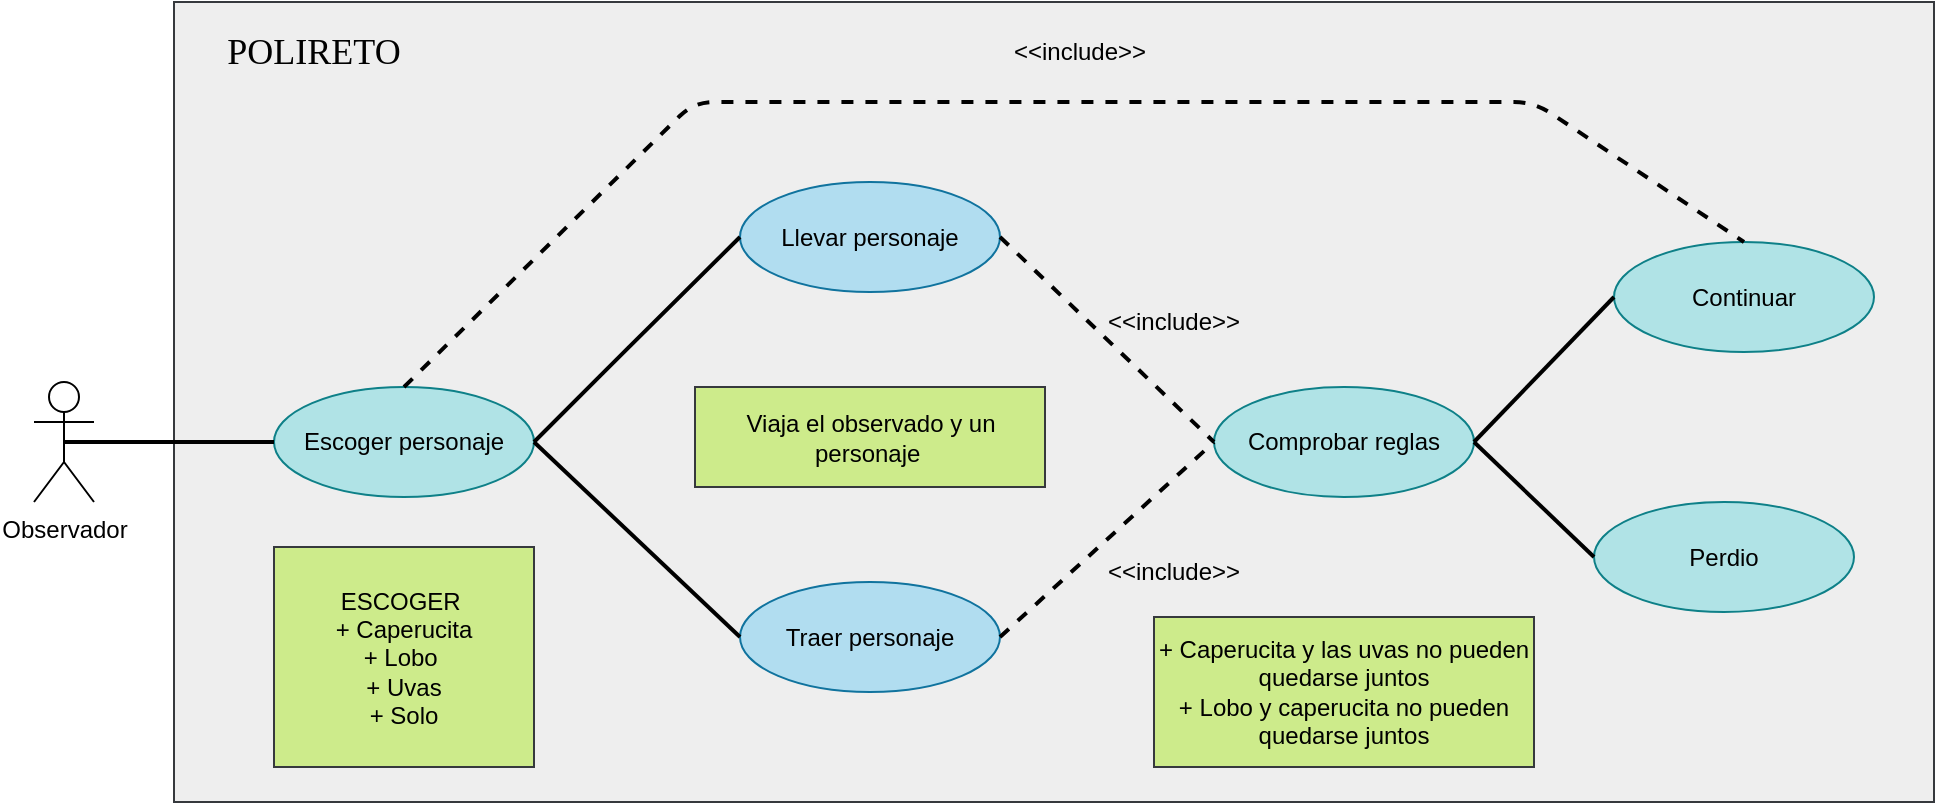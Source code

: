 <mxfile>
    <diagram id="TzPwWtlcialadrHmHwUH" name="Page-1">
        <mxGraphModel dx="4708" dy="1900" grid="1" gridSize="10" guides="1" tooltips="1" connect="1" arrows="1" fold="1" page="1" pageScale="1" pageWidth="1100" pageHeight="850" math="0" shadow="0">
            <root>
                <mxCell id="0"/>
                <mxCell id="1" parent="0"/>
                <mxCell id="2" value="Observador" style="shape=umlActor;verticalLabelPosition=bottom;verticalAlign=top;html=1;outlineConnect=0;strokeColor=#000000;fontColor=#000000;" parent="1" vertex="1">
                    <mxGeometry x="-1025" y="290" width="30" height="60" as="geometry"/>
                </mxCell>
                <mxCell id="8" value="" style="rounded=0;whiteSpace=wrap;html=1;fillColor=#eeeeee;strokeColor=#36393d;" parent="1" vertex="1">
                    <mxGeometry x="-955" y="100" width="880" height="400" as="geometry"/>
                </mxCell>
                <mxCell id="9" value="&lt;font color=&quot;#000000&quot;&gt;Escoger personaje&lt;/font&gt;" style="ellipse;whiteSpace=wrap;html=1;strokeColor=#0e8088;fillColor=#b0e3e6;" parent="1" vertex="1">
                    <mxGeometry x="-905" y="292.5" width="130" height="55" as="geometry"/>
                </mxCell>
                <mxCell id="10" value="&lt;font color=&quot;#000000&quot;&gt;Llevar personaje&lt;/font&gt;" style="ellipse;whiteSpace=wrap;html=1;strokeColor=#10739e;fillColor=#b1ddf0;" parent="1" vertex="1">
                    <mxGeometry x="-672" y="190" width="130" height="55" as="geometry"/>
                </mxCell>
                <mxCell id="11" value="&lt;font color=&quot;#000000&quot;&gt;Traer personaje&lt;/font&gt;" style="ellipse;whiteSpace=wrap;html=1;strokeColor=#10739e;fillColor=#b1ddf0;" parent="1" vertex="1">
                    <mxGeometry x="-672" y="390" width="130" height="55" as="geometry"/>
                </mxCell>
                <mxCell id="16" value="&lt;font color=&quot;#000000&quot;&gt;ESCOGER&amp;nbsp;&lt;br&gt;+ Caperucita&lt;br&gt;+ Lobo&amp;nbsp;&lt;br&gt;+ Uvas&lt;br&gt;+ Solo&lt;/font&gt;" style="shape=card;whiteSpace=wrap;html=1;strokeColor=#36393d;size=0;fillColor=#cdeb8b;" parent="1" vertex="1">
                    <mxGeometry x="-905" y="372.5" width="130" height="110" as="geometry"/>
                </mxCell>
                <mxCell id="18" value="" style="endArrow=none;html=1;exitX=1;exitY=0.5;exitDx=0;exitDy=0;entryX=0;entryY=0.5;entryDx=0;entryDy=0;strokeColor=#000000;strokeWidth=2;" parent="1" source="9" target="11" edge="1">
                    <mxGeometry width="50" height="50" relative="1" as="geometry">
                        <mxPoint x="-655" y="320" as="sourcePoint"/>
                        <mxPoint x="-605" y="270" as="targetPoint"/>
                    </mxGeometry>
                </mxCell>
                <mxCell id="19" value="" style="endArrow=none;html=1;exitX=1;exitY=0.5;exitDx=0;exitDy=0;entryX=0;entryY=0.5;entryDx=0;entryDy=0;strokeColor=#000000;strokeWidth=2;" parent="1" source="9" target="10" edge="1">
                    <mxGeometry width="50" height="50" relative="1" as="geometry">
                        <mxPoint x="-655" y="320" as="sourcePoint"/>
                        <mxPoint x="-605" y="270" as="targetPoint"/>
                        <Array as="points">
                            <mxPoint x="-735" y="280"/>
                        </Array>
                    </mxGeometry>
                </mxCell>
                <mxCell id="20" value="&lt;font color=&quot;#000000&quot;&gt;Viaja el observado y un personaje&amp;nbsp;&lt;/font&gt;" style="shape=card;whiteSpace=wrap;html=1;strokeColor=#36393d;fillColor=#cdeb8b;size=0;" parent="1" vertex="1">
                    <mxGeometry x="-694.5" y="292.5" width="175" height="50" as="geometry"/>
                </mxCell>
                <mxCell id="21" value="&lt;font color=&quot;#000000&quot;&gt;Comprobar reglas&lt;/font&gt;" style="ellipse;whiteSpace=wrap;html=1;strokeColor=#0e8088;fillColor=#b0e3e6;" parent="1" vertex="1">
                    <mxGeometry x="-435" y="292.5" width="130" height="55" as="geometry"/>
                </mxCell>
                <mxCell id="22" value="" style="endArrow=none;dashed=1;html=1;entryX=0;entryY=0.5;entryDx=0;entryDy=0;exitX=1;exitY=0.5;exitDx=0;exitDy=0;strokeColor=#000000;strokeWidth=2;" parent="1" source="10" target="21" edge="1">
                    <mxGeometry width="50" height="50" relative="1" as="geometry">
                        <mxPoint x="-565" y="240" as="sourcePoint"/>
                        <mxPoint x="-515" y="190" as="targetPoint"/>
                    </mxGeometry>
                </mxCell>
                <mxCell id="23" value="" style="endArrow=none;dashed=1;html=1;strokeWidth=2;entryX=0;entryY=0.5;entryDx=0;entryDy=0;exitX=1;exitY=0.5;exitDx=0;exitDy=0;strokeColor=#000000;" parent="1" source="11" target="21" edge="1">
                    <mxGeometry width="50" height="50" relative="1" as="geometry">
                        <mxPoint x="-565" y="430" as="sourcePoint"/>
                        <mxPoint x="-455" y="320" as="targetPoint"/>
                    </mxGeometry>
                </mxCell>
                <mxCell id="25" value="&amp;lt;&amp;lt;include&amp;gt;&amp;gt;" style="text;html=1;strokeColor=none;fillColor=none;align=center;verticalAlign=middle;whiteSpace=wrap;rounded=0;fontColor=#000000;" parent="1" vertex="1">
                    <mxGeometry x="-495" y="370" width="80" height="30" as="geometry"/>
                </mxCell>
                <mxCell id="26" value="&amp;lt;&amp;lt;include&amp;gt;&amp;gt;" style="text;html=1;align=center;verticalAlign=middle;whiteSpace=wrap;rounded=0;fillColor=none;fontColor=#000000;" parent="1" vertex="1">
                    <mxGeometry x="-495" y="245" width="80" height="30" as="geometry"/>
                </mxCell>
                <mxCell id="28" value="&lt;font color=&quot;#000000&quot;&gt;+ Caperucita y las uvas no pueden quedarse juntos&lt;br&gt;+ Lobo y caperucita no pueden quedarse juntos&lt;/font&gt;" style="shape=card;whiteSpace=wrap;html=1;strokeColor=#36393d;size=0;fillColor=#cdeb8b;" parent="1" vertex="1">
                    <mxGeometry x="-465" y="407.5" width="190" height="75" as="geometry"/>
                </mxCell>
                <mxCell id="29" value="POLIRETO" style="text;html=1;strokeColor=none;fillColor=none;align=center;verticalAlign=middle;whiteSpace=wrap;rounded=0;fontSize=18;fontColor=#000000;fontFamily=Lucida Console;" parent="1" vertex="1">
                    <mxGeometry x="-935" y="110" width="100" height="30" as="geometry"/>
                </mxCell>
                <mxCell id="30" value="" style="endArrow=none;html=1;entryX=0;entryY=0.5;entryDx=0;entryDy=0;exitX=0.5;exitY=0.5;exitDx=0;exitDy=0;exitPerimeter=0;strokeColor=#000000;strokeWidth=2;" parent="1" source="2" target="9" edge="1">
                    <mxGeometry width="50" height="50" relative="1" as="geometry">
                        <mxPoint x="-605" y="350" as="sourcePoint"/>
                        <mxPoint x="-555" y="300" as="targetPoint"/>
                    </mxGeometry>
                </mxCell>
                <mxCell id="31" value="&lt;font color=&quot;#000000&quot;&gt;Perdio&lt;/font&gt;" style="ellipse;whiteSpace=wrap;html=1;strokeColor=#0e8088;fillColor=#b0e3e6;" parent="1" vertex="1">
                    <mxGeometry x="-245" y="350" width="130" height="55" as="geometry"/>
                </mxCell>
                <mxCell id="32" value="&lt;font color=&quot;#000000&quot;&gt;Continuar&lt;/font&gt;" style="ellipse;whiteSpace=wrap;html=1;strokeColor=#0e8088;fillColor=#b0e3e6;" parent="1" vertex="1">
                    <mxGeometry x="-235" y="220" width="130" height="55" as="geometry"/>
                </mxCell>
                <mxCell id="33" value="" style="endArrow=none;html=1;entryX=0;entryY=0.5;entryDx=0;entryDy=0;exitX=1;exitY=0.5;exitDx=0;exitDy=0;strokeColor=#000000;strokeWidth=2;" parent="1" source="21" target="31" edge="1">
                    <mxGeometry width="50" height="50" relative="1" as="geometry">
                        <mxPoint x="-335" y="350" as="sourcePoint"/>
                        <mxPoint x="-285" y="300" as="targetPoint"/>
                    </mxGeometry>
                </mxCell>
                <mxCell id="34" value="" style="endArrow=none;html=1;entryX=0;entryY=0.5;entryDx=0;entryDy=0;exitX=1;exitY=0.5;exitDx=0;exitDy=0;strokeColor=#000000;strokeWidth=2;" parent="1" source="21" target="32" edge="1">
                    <mxGeometry width="50" height="50" relative="1" as="geometry">
                        <mxPoint x="-335" y="350" as="sourcePoint"/>
                        <mxPoint x="-285" y="300" as="targetPoint"/>
                    </mxGeometry>
                </mxCell>
                <mxCell id="36" value="" style="endArrow=none;dashed=1;html=1;strokeWidth=2;entryX=0.5;entryY=0;entryDx=0;entryDy=0;exitX=0.5;exitY=0;exitDx=0;exitDy=0;fontColor=#000000;labelBackgroundColor=#000000;strokeColor=#000000;" parent="1" source="9" target="32" edge="1">
                    <mxGeometry width="50" height="50" relative="1" as="geometry">
                        <mxPoint x="-485" y="180" as="sourcePoint"/>
                        <mxPoint x="-435" y="130" as="targetPoint"/>
                        <Array as="points">
                            <mxPoint x="-695" y="150"/>
                            <mxPoint x="-275" y="150"/>
                        </Array>
                    </mxGeometry>
                </mxCell>
                <mxCell id="37" value="&amp;lt;&amp;lt;include&amp;gt;&amp;gt;" style="text;html=1;strokeColor=none;fillColor=none;align=center;verticalAlign=middle;whiteSpace=wrap;rounded=0;fontColor=#000000;" parent="1" vertex="1">
                    <mxGeometry x="-542" y="110" width="80" height="30" as="geometry"/>
                </mxCell>
            </root>
        </mxGraphModel>
    </diagram>
</mxfile>